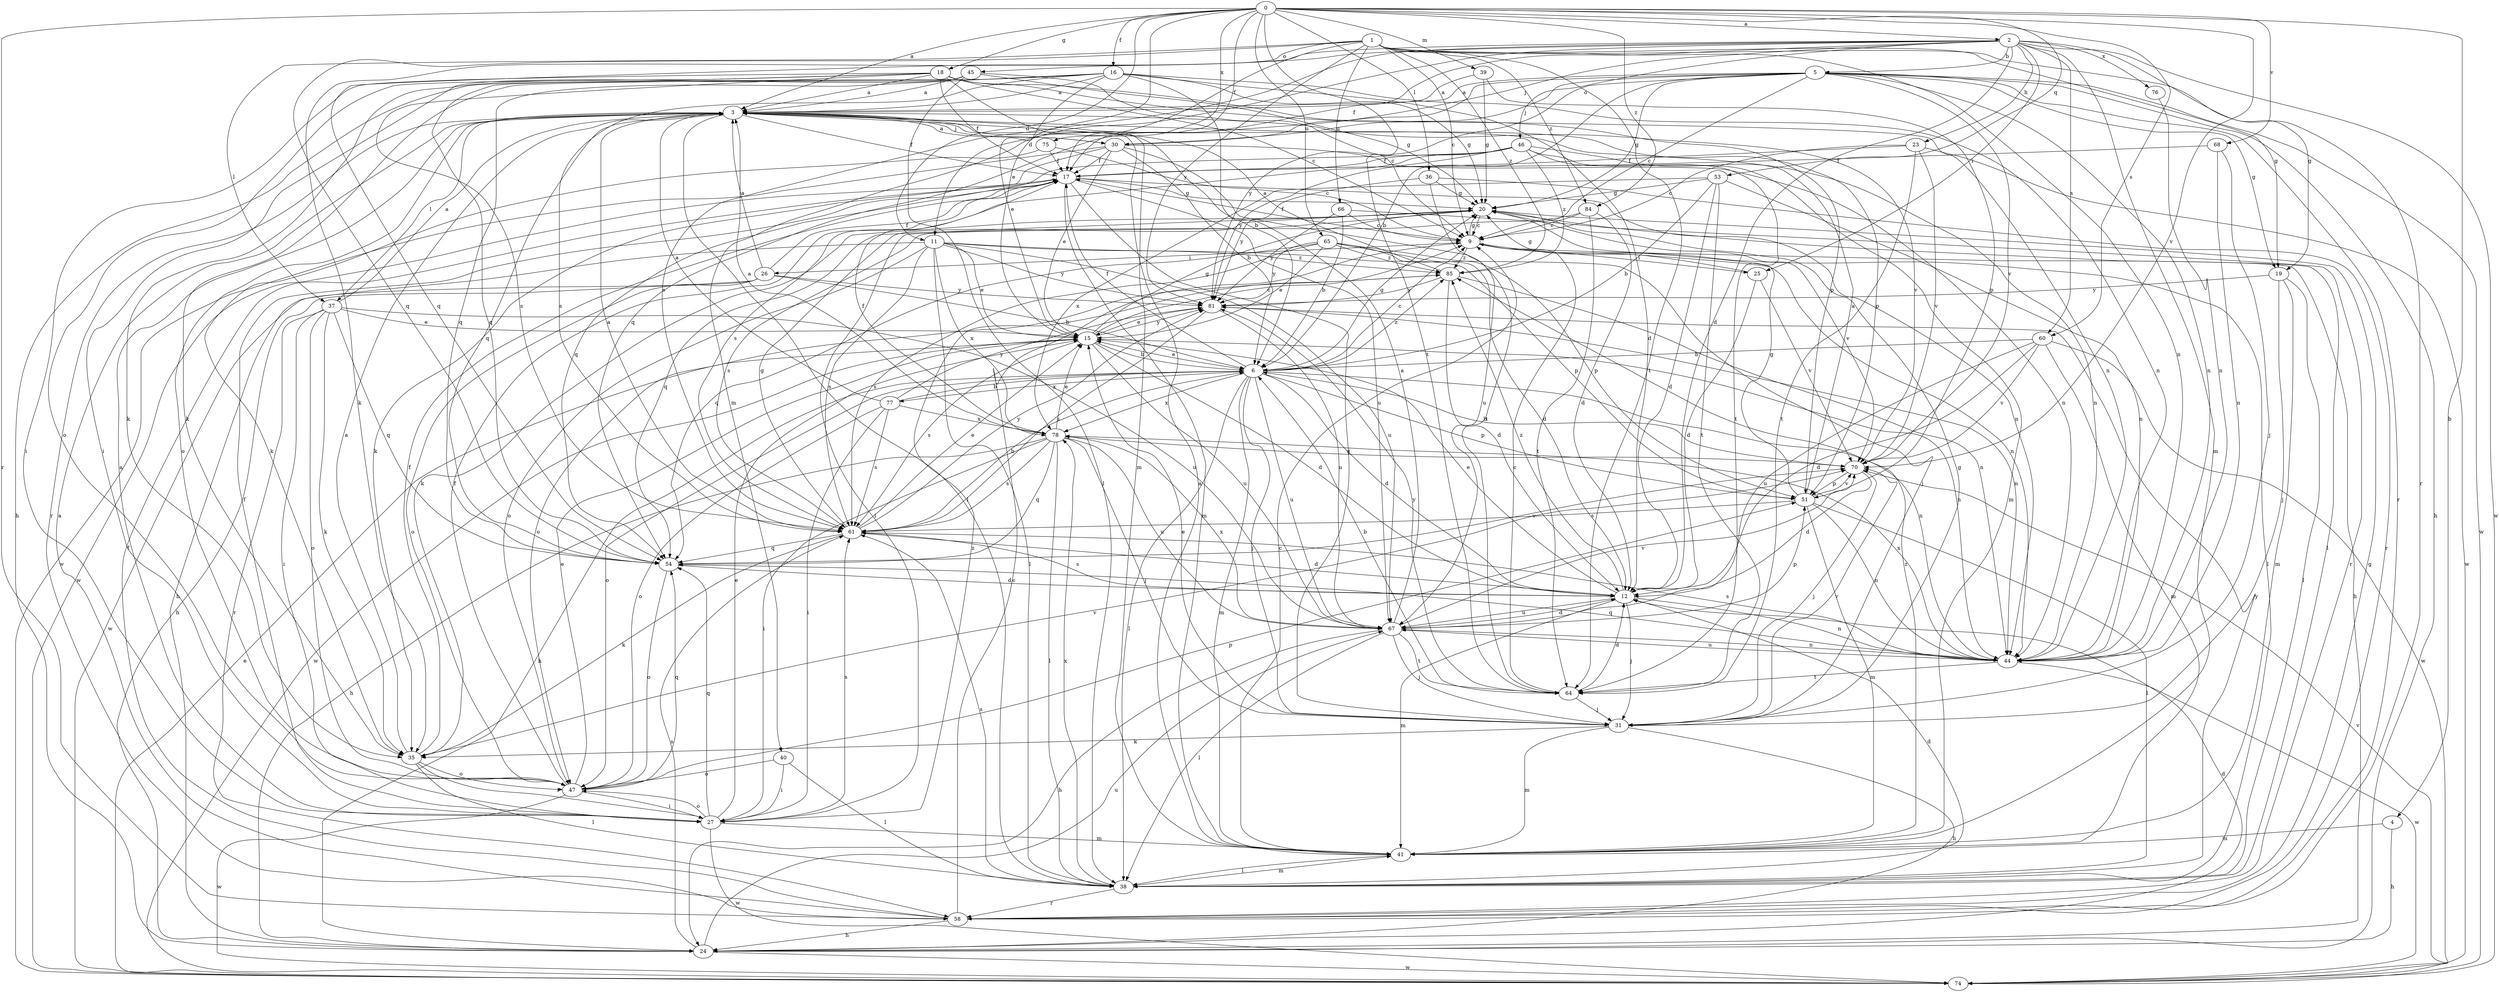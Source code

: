 strict digraph  {
0;
1;
2;
3;
4;
5;
6;
9;
11;
12;
15;
16;
17;
18;
19;
20;
23;
24;
25;
26;
27;
30;
31;
35;
36;
37;
38;
39;
40;
41;
44;
45;
46;
47;
51;
53;
54;
58;
60;
61;
64;
65;
66;
67;
68;
70;
74;
75;
76;
77;
78;
81;
84;
85;
0 -> 2  [label=a];
0 -> 3  [label=a];
0 -> 4  [label=b];
0 -> 11  [label=d];
0 -> 15  [label=e];
0 -> 16  [label=f];
0 -> 17  [label=f];
0 -> 18  [label=g];
0 -> 36  [label=l];
0 -> 39  [label=m];
0 -> 53  [label=q];
0 -> 58  [label=r];
0 -> 60  [label=s];
0 -> 64  [label=t];
0 -> 65  [label=u];
0 -> 68  [label=v];
0 -> 70  [label=v];
0 -> 75  [label=x];
0 -> 84  [label=z];
1 -> 9  [label=c];
1 -> 11  [label=d];
1 -> 19  [label=g];
1 -> 37  [label=l];
1 -> 44  [label=n];
1 -> 45  [label=o];
1 -> 54  [label=q];
1 -> 58  [label=r];
1 -> 64  [label=t];
1 -> 66  [label=u];
1 -> 81  [label=y];
1 -> 84  [label=z];
1 -> 85  [label=z];
2 -> 5  [label=b];
2 -> 12  [label=d];
2 -> 17  [label=f];
2 -> 19  [label=g];
2 -> 23  [label=h];
2 -> 25  [label=i];
2 -> 30  [label=j];
2 -> 35  [label=k];
2 -> 40  [label=m];
2 -> 41  [label=m];
2 -> 46  [label=o];
2 -> 54  [label=q];
2 -> 60  [label=s];
2 -> 61  [label=s];
2 -> 74  [label=w];
2 -> 76  [label=x];
3 -> 17  [label=f];
3 -> 30  [label=j];
3 -> 37  [label=l];
3 -> 38  [label=l];
3 -> 47  [label=o];
3 -> 51  [label=p];
3 -> 54  [label=q];
3 -> 58  [label=r];
3 -> 70  [label=v];
4 -> 24  [label=h];
4 -> 41  [label=m];
5 -> 3  [label=a];
5 -> 6  [label=b];
5 -> 9  [label=c];
5 -> 19  [label=g];
5 -> 20  [label=g];
5 -> 24  [label=h];
5 -> 30  [label=j];
5 -> 44  [label=n];
5 -> 54  [label=q];
5 -> 58  [label=r];
5 -> 70  [label=v];
5 -> 74  [label=w];
5 -> 81  [label=y];
6 -> 9  [label=c];
6 -> 12  [label=d];
6 -> 15  [label=e];
6 -> 17  [label=f];
6 -> 20  [label=g];
6 -> 24  [label=h];
6 -> 31  [label=j];
6 -> 38  [label=l];
6 -> 41  [label=m];
6 -> 44  [label=n];
6 -> 47  [label=o];
6 -> 51  [label=p];
6 -> 67  [label=u];
6 -> 77  [label=x];
6 -> 78  [label=x];
6 -> 85  [label=z];
9 -> 17  [label=f];
9 -> 20  [label=g];
9 -> 24  [label=h];
9 -> 25  [label=i];
9 -> 26  [label=i];
9 -> 38  [label=l];
9 -> 44  [label=n];
9 -> 85  [label=z];
11 -> 15  [label=e];
11 -> 24  [label=h];
11 -> 38  [label=l];
11 -> 47  [label=o];
11 -> 51  [label=p];
11 -> 61  [label=s];
11 -> 67  [label=u];
11 -> 78  [label=x];
11 -> 81  [label=y];
11 -> 85  [label=z];
12 -> 15  [label=e];
12 -> 31  [label=j];
12 -> 41  [label=m];
12 -> 44  [label=n];
12 -> 61  [label=s];
12 -> 67  [label=u];
12 -> 85  [label=z];
15 -> 6  [label=b];
15 -> 9  [label=c];
15 -> 12  [label=d];
15 -> 20  [label=g];
15 -> 44  [label=n];
15 -> 61  [label=s];
15 -> 67  [label=u];
15 -> 74  [label=w];
15 -> 81  [label=y];
16 -> 3  [label=a];
16 -> 6  [label=b];
16 -> 12  [label=d];
16 -> 15  [label=e];
16 -> 20  [label=g];
16 -> 24  [label=h];
16 -> 35  [label=k];
16 -> 44  [label=n];
16 -> 54  [label=q];
16 -> 61  [label=s];
17 -> 20  [label=g];
17 -> 31  [label=j];
17 -> 41  [label=m];
17 -> 44  [label=n];
17 -> 67  [label=u];
17 -> 74  [label=w];
18 -> 3  [label=a];
18 -> 9  [label=c];
18 -> 17  [label=f];
18 -> 27  [label=i];
18 -> 35  [label=k];
18 -> 41  [label=m];
18 -> 44  [label=n];
18 -> 47  [label=o];
18 -> 51  [label=p];
18 -> 61  [label=s];
19 -> 31  [label=j];
19 -> 38  [label=l];
19 -> 41  [label=m];
19 -> 81  [label=y];
20 -> 9  [label=c];
20 -> 27  [label=i];
20 -> 35  [label=k];
20 -> 38  [label=l];
20 -> 54  [label=q];
20 -> 70  [label=v];
23 -> 9  [label=c];
23 -> 17  [label=f];
23 -> 64  [label=t];
23 -> 70  [label=v];
23 -> 74  [label=w];
24 -> 12  [label=d];
24 -> 61  [label=s];
24 -> 67  [label=u];
24 -> 74  [label=w];
25 -> 12  [label=d];
25 -> 20  [label=g];
25 -> 70  [label=v];
26 -> 3  [label=a];
26 -> 6  [label=b];
26 -> 17  [label=f];
26 -> 24  [label=h];
26 -> 47  [label=o];
26 -> 74  [label=w];
26 -> 81  [label=y];
27 -> 3  [label=a];
27 -> 15  [label=e];
27 -> 17  [label=f];
27 -> 41  [label=m];
27 -> 47  [label=o];
27 -> 54  [label=q];
27 -> 61  [label=s];
27 -> 74  [label=w];
27 -> 85  [label=z];
30 -> 3  [label=a];
30 -> 6  [label=b];
30 -> 15  [label=e];
30 -> 17  [label=f];
30 -> 35  [label=k];
30 -> 44  [label=n];
30 -> 64  [label=t];
30 -> 74  [label=w];
31 -> 15  [label=e];
31 -> 20  [label=g];
31 -> 24  [label=h];
31 -> 35  [label=k];
31 -> 41  [label=m];
31 -> 70  [label=v];
35 -> 3  [label=a];
35 -> 17  [label=f];
35 -> 27  [label=i];
35 -> 38  [label=l];
35 -> 47  [label=o];
35 -> 70  [label=v];
36 -> 20  [label=g];
36 -> 58  [label=r];
36 -> 67  [label=u];
36 -> 81  [label=y];
37 -> 3  [label=a];
37 -> 15  [label=e];
37 -> 27  [label=i];
37 -> 35  [label=k];
37 -> 47  [label=o];
37 -> 54  [label=q];
37 -> 58  [label=r];
37 -> 67  [label=u];
38 -> 12  [label=d];
38 -> 41  [label=m];
38 -> 58  [label=r];
38 -> 61  [label=s];
38 -> 78  [label=x];
38 -> 81  [label=y];
39 -> 3  [label=a];
39 -> 20  [label=g];
39 -> 51  [label=p];
40 -> 27  [label=i];
40 -> 38  [label=l];
40 -> 47  [label=o];
41 -> 3  [label=a];
41 -> 9  [label=c];
41 -> 38  [label=l];
41 -> 85  [label=z];
44 -> 54  [label=q];
44 -> 61  [label=s];
44 -> 64  [label=t];
44 -> 67  [label=u];
44 -> 74  [label=w];
44 -> 78  [label=x];
45 -> 3  [label=a];
45 -> 9  [label=c];
45 -> 20  [label=g];
45 -> 27  [label=i];
45 -> 38  [label=l];
45 -> 54  [label=q];
46 -> 17  [label=f];
46 -> 41  [label=m];
46 -> 44  [label=n];
46 -> 54  [label=q];
46 -> 61  [label=s];
46 -> 64  [label=t];
46 -> 81  [label=y];
46 -> 85  [label=z];
47 -> 15  [label=e];
47 -> 17  [label=f];
47 -> 27  [label=i];
47 -> 51  [label=p];
47 -> 54  [label=q];
47 -> 74  [label=w];
51 -> 3  [label=a];
51 -> 20  [label=g];
51 -> 38  [label=l];
51 -> 41  [label=m];
51 -> 44  [label=n];
51 -> 61  [label=s];
51 -> 70  [label=v];
53 -> 6  [label=b];
53 -> 12  [label=d];
53 -> 20  [label=g];
53 -> 44  [label=n];
53 -> 64  [label=t];
53 -> 78  [label=x];
54 -> 12  [label=d];
54 -> 47  [label=o];
54 -> 70  [label=v];
58 -> 3  [label=a];
58 -> 9  [label=c];
58 -> 17  [label=f];
58 -> 20  [label=g];
58 -> 24  [label=h];
60 -> 6  [label=b];
60 -> 12  [label=d];
60 -> 41  [label=m];
60 -> 67  [label=u];
60 -> 70  [label=v];
60 -> 74  [label=w];
61 -> 3  [label=a];
61 -> 6  [label=b];
61 -> 12  [label=d];
61 -> 15  [label=e];
61 -> 20  [label=g];
61 -> 35  [label=k];
61 -> 54  [label=q];
61 -> 81  [label=y];
64 -> 6  [label=b];
64 -> 9  [label=c];
64 -> 12  [label=d];
64 -> 31  [label=j];
64 -> 81  [label=y];
65 -> 12  [label=d];
65 -> 15  [label=e];
65 -> 31  [label=j];
65 -> 51  [label=p];
65 -> 54  [label=q];
65 -> 61  [label=s];
65 -> 81  [label=y];
65 -> 85  [label=z];
66 -> 6  [label=b];
66 -> 9  [label=c];
66 -> 58  [label=r];
66 -> 81  [label=y];
67 -> 3  [label=a];
67 -> 12  [label=d];
67 -> 24  [label=h];
67 -> 31  [label=j];
67 -> 38  [label=l];
67 -> 44  [label=n];
67 -> 51  [label=p];
67 -> 64  [label=t];
67 -> 70  [label=v];
67 -> 78  [label=x];
68 -> 17  [label=f];
68 -> 31  [label=j];
68 -> 44  [label=n];
70 -> 6  [label=b];
70 -> 12  [label=d];
70 -> 31  [label=j];
70 -> 51  [label=p];
74 -> 15  [label=e];
74 -> 70  [label=v];
75 -> 9  [label=c];
75 -> 17  [label=f];
75 -> 35  [label=k];
76 -> 44  [label=n];
77 -> 3  [label=a];
77 -> 6  [label=b];
77 -> 27  [label=i];
77 -> 47  [label=o];
77 -> 61  [label=s];
77 -> 78  [label=x];
77 -> 81  [label=y];
78 -> 3  [label=a];
78 -> 15  [label=e];
78 -> 17  [label=f];
78 -> 24  [label=h];
78 -> 27  [label=i];
78 -> 31  [label=j];
78 -> 38  [label=l];
78 -> 54  [label=q];
78 -> 61  [label=s];
78 -> 67  [label=u];
78 -> 70  [label=v];
81 -> 15  [label=e];
81 -> 44  [label=n];
81 -> 61  [label=s];
81 -> 67  [label=u];
84 -> 9  [label=c];
84 -> 12  [label=d];
84 -> 61  [label=s];
84 -> 64  [label=t];
85 -> 3  [label=a];
85 -> 12  [label=d];
85 -> 44  [label=n];
85 -> 47  [label=o];
85 -> 81  [label=y];
}
